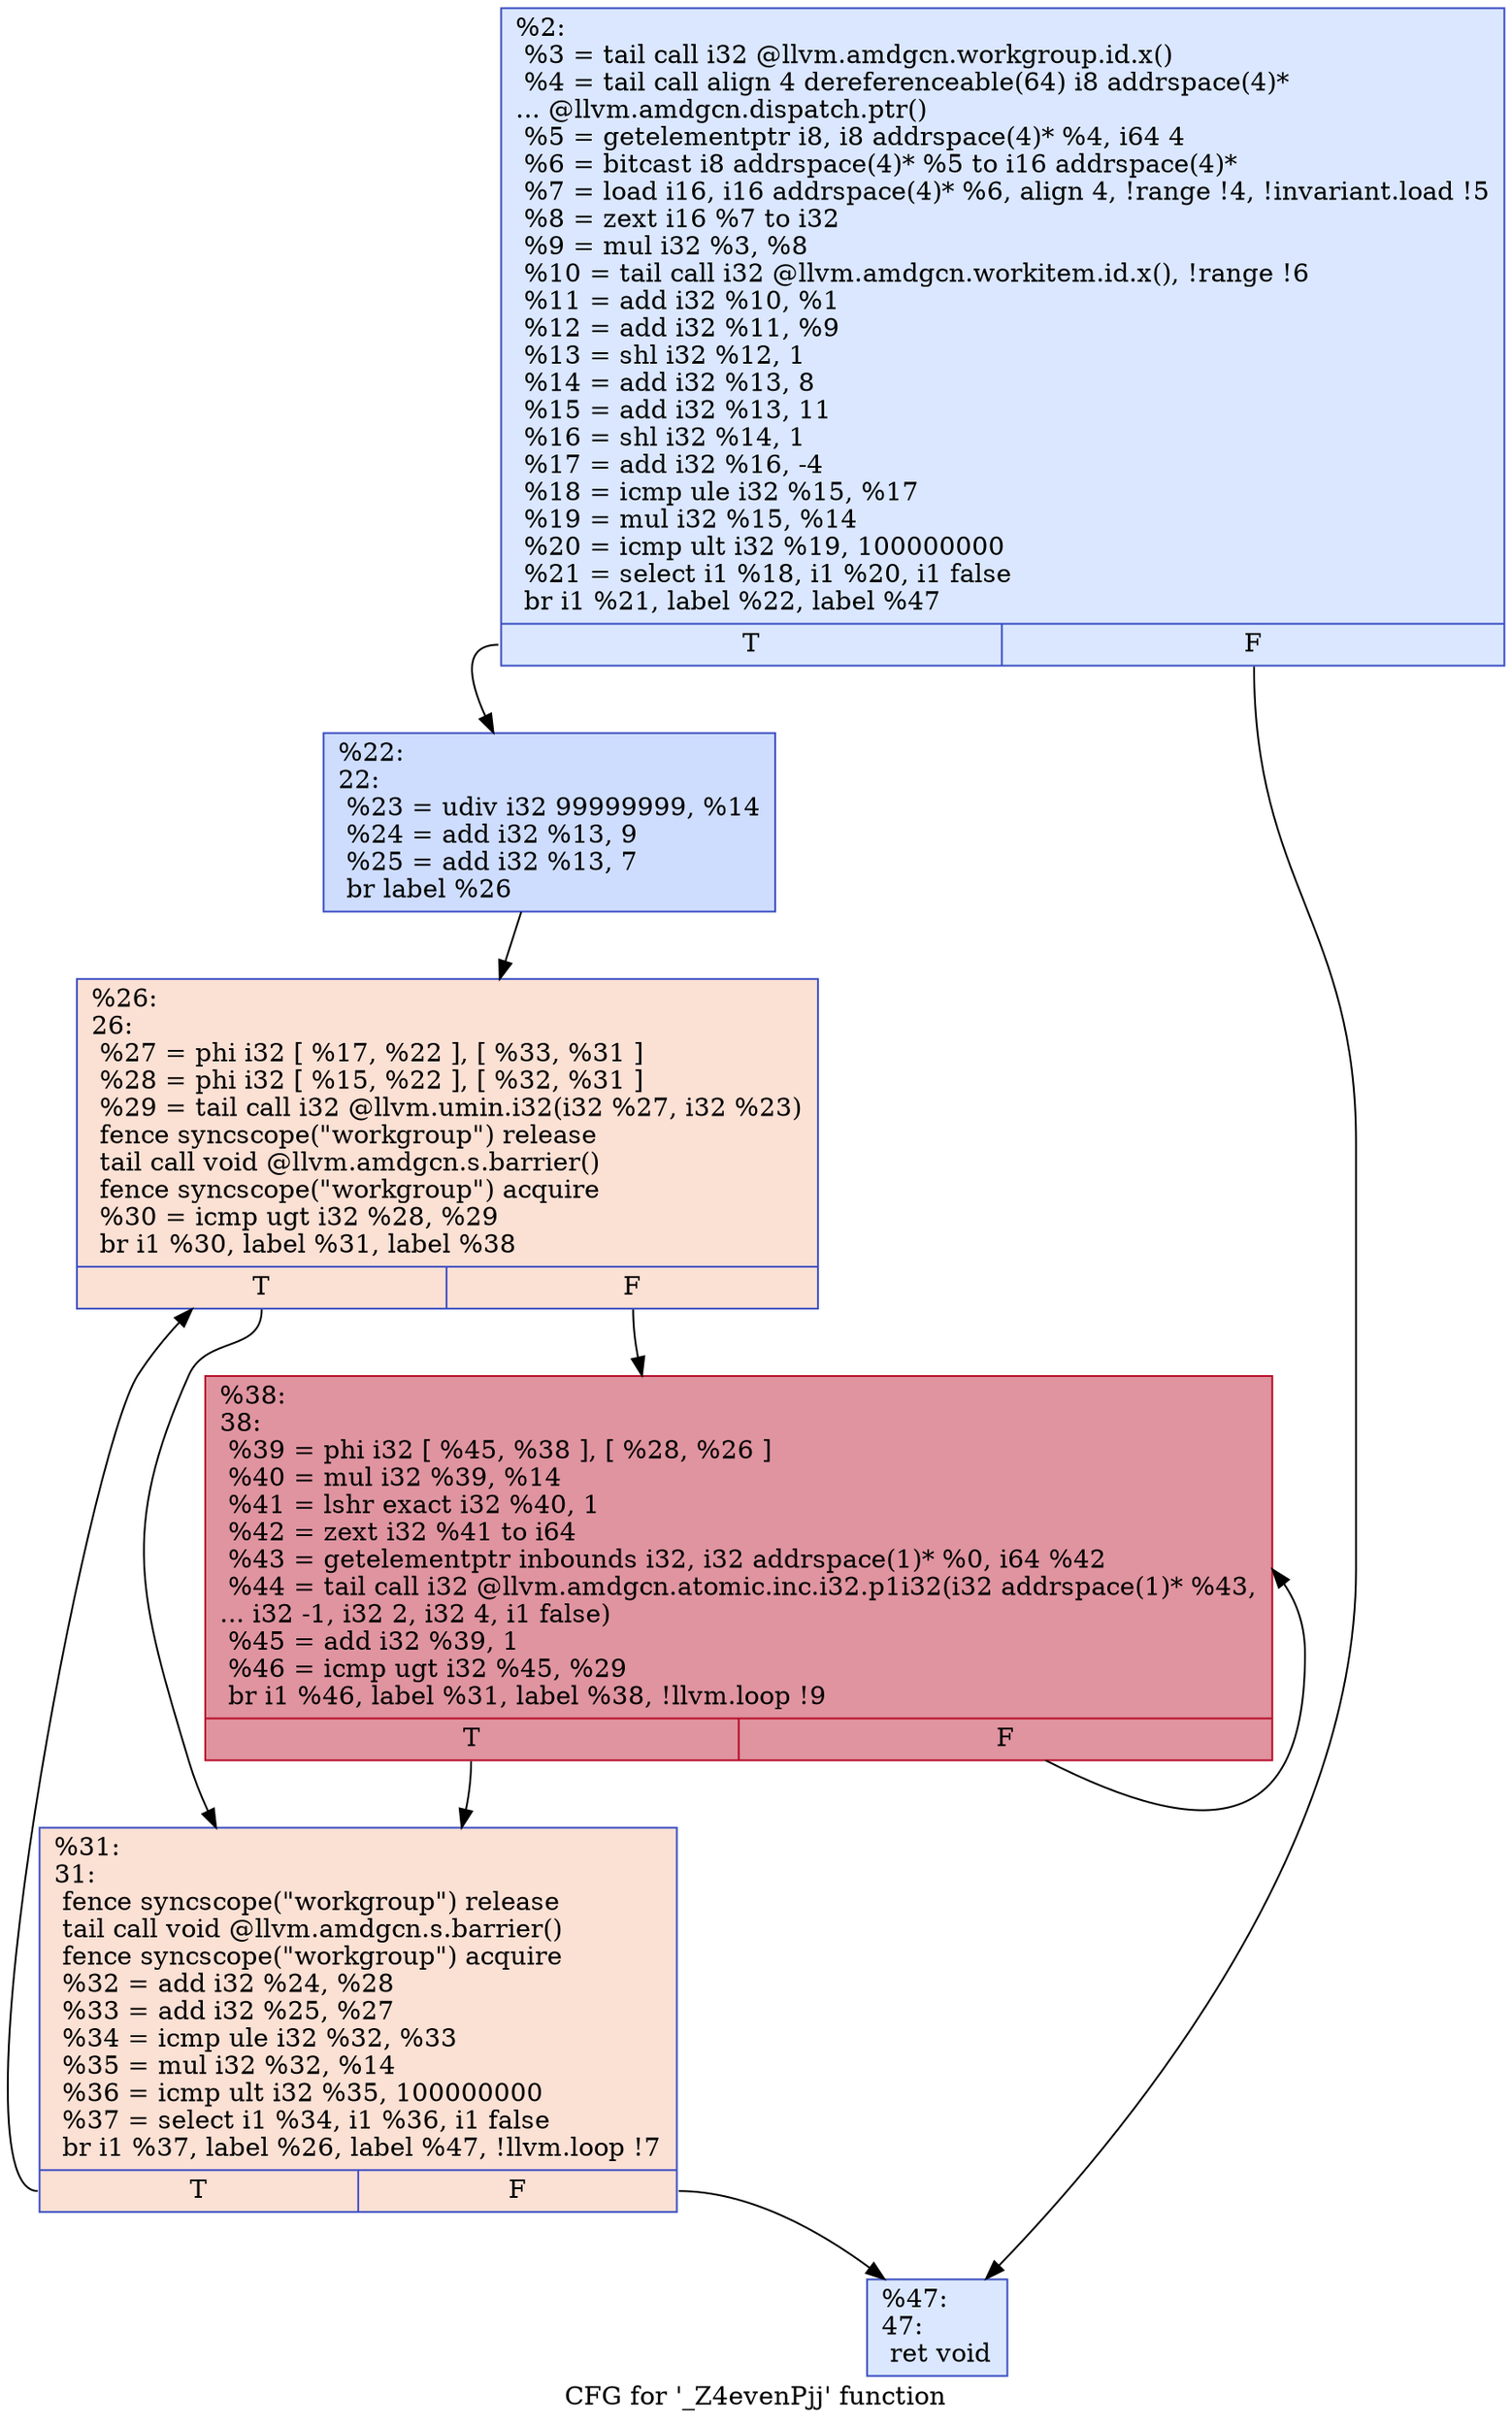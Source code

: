 digraph "CFG for '_Z4evenPjj' function" {
	label="CFG for '_Z4evenPjj' function";

	Node0x56585d0 [shape=record,color="#3d50c3ff", style=filled, fillcolor="#abc8fd70",label="{%2:\l  %3 = tail call i32 @llvm.amdgcn.workgroup.id.x()\l  %4 = tail call align 4 dereferenceable(64) i8 addrspace(4)*\l... @llvm.amdgcn.dispatch.ptr()\l  %5 = getelementptr i8, i8 addrspace(4)* %4, i64 4\l  %6 = bitcast i8 addrspace(4)* %5 to i16 addrspace(4)*\l  %7 = load i16, i16 addrspace(4)* %6, align 4, !range !4, !invariant.load !5\l  %8 = zext i16 %7 to i32\l  %9 = mul i32 %3, %8\l  %10 = tail call i32 @llvm.amdgcn.workitem.id.x(), !range !6\l  %11 = add i32 %10, %1\l  %12 = add i32 %11, %9\l  %13 = shl i32 %12, 1\l  %14 = add i32 %13, 8\l  %15 = add i32 %13, 11\l  %16 = shl i32 %14, 1\l  %17 = add i32 %16, -4\l  %18 = icmp ule i32 %15, %17\l  %19 = mul i32 %15, %14\l  %20 = icmp ult i32 %19, 100000000\l  %21 = select i1 %18, i1 %20, i1 false\l  br i1 %21, label %22, label %47\l|{<s0>T|<s1>F}}"];
	Node0x56585d0:s0 -> Node0x565abb0;
	Node0x56585d0:s1 -> Node0x565ac40;
	Node0x565abb0 [shape=record,color="#3d50c3ff", style=filled, fillcolor="#8fb1fe70",label="{%22:\l22:                                               \l  %23 = udiv i32 99999999, %14\l  %24 = add i32 %13, 9\l  %25 = add i32 %13, 7\l  br label %26\l}"];
	Node0x565abb0 -> Node0x565afc0;
	Node0x565afc0 [shape=record,color="#3d50c3ff", style=filled, fillcolor="#f7b99e70",label="{%26:\l26:                                               \l  %27 = phi i32 [ %17, %22 ], [ %33, %31 ]\l  %28 = phi i32 [ %15, %22 ], [ %32, %31 ]\l  %29 = tail call i32 @llvm.umin.i32(i32 %27, i32 %23)\l  fence syncscope(\"workgroup\") release\l  tail call void @llvm.amdgcn.s.barrier()\l  fence syncscope(\"workgroup\") acquire\l  %30 = icmp ugt i32 %28, %29\l  br i1 %30, label %31, label %38\l|{<s0>T|<s1>F}}"];
	Node0x565afc0:s0 -> Node0x565b0b0;
	Node0x565afc0:s1 -> Node0x565b8f0;
	Node0x565b0b0 [shape=record,color="#3d50c3ff", style=filled, fillcolor="#f7b99e70",label="{%31:\l31:                                               \l  fence syncscope(\"workgroup\") release\l  tail call void @llvm.amdgcn.s.barrier()\l  fence syncscope(\"workgroup\") acquire\l  %32 = add i32 %24, %28\l  %33 = add i32 %25, %27\l  %34 = icmp ule i32 %32, %33\l  %35 = mul i32 %32, %14\l  %36 = icmp ult i32 %35, 100000000\l  %37 = select i1 %34, i1 %36, i1 false\l  br i1 %37, label %26, label %47, !llvm.loop !7\l|{<s0>T|<s1>F}}"];
	Node0x565b0b0:s0 -> Node0x565afc0;
	Node0x565b0b0:s1 -> Node0x565ac40;
	Node0x565b8f0 [shape=record,color="#b70d28ff", style=filled, fillcolor="#b70d2870",label="{%38:\l38:                                               \l  %39 = phi i32 [ %45, %38 ], [ %28, %26 ]\l  %40 = mul i32 %39, %14\l  %41 = lshr exact i32 %40, 1\l  %42 = zext i32 %41 to i64\l  %43 = getelementptr inbounds i32, i32 addrspace(1)* %0, i64 %42\l  %44 = tail call i32 @llvm.amdgcn.atomic.inc.i32.p1i32(i32 addrspace(1)* %43,\l... i32 -1, i32 2, i32 4, i1 false)\l  %45 = add i32 %39, 1\l  %46 = icmp ugt i32 %45, %29\l  br i1 %46, label %31, label %38, !llvm.loop !9\l|{<s0>T|<s1>F}}"];
	Node0x565b8f0:s0 -> Node0x565b0b0;
	Node0x565b8f0:s1 -> Node0x565b8f0;
	Node0x565ac40 [shape=record,color="#3d50c3ff", style=filled, fillcolor="#abc8fd70",label="{%47:\l47:                                               \l  ret void\l}"];
}
